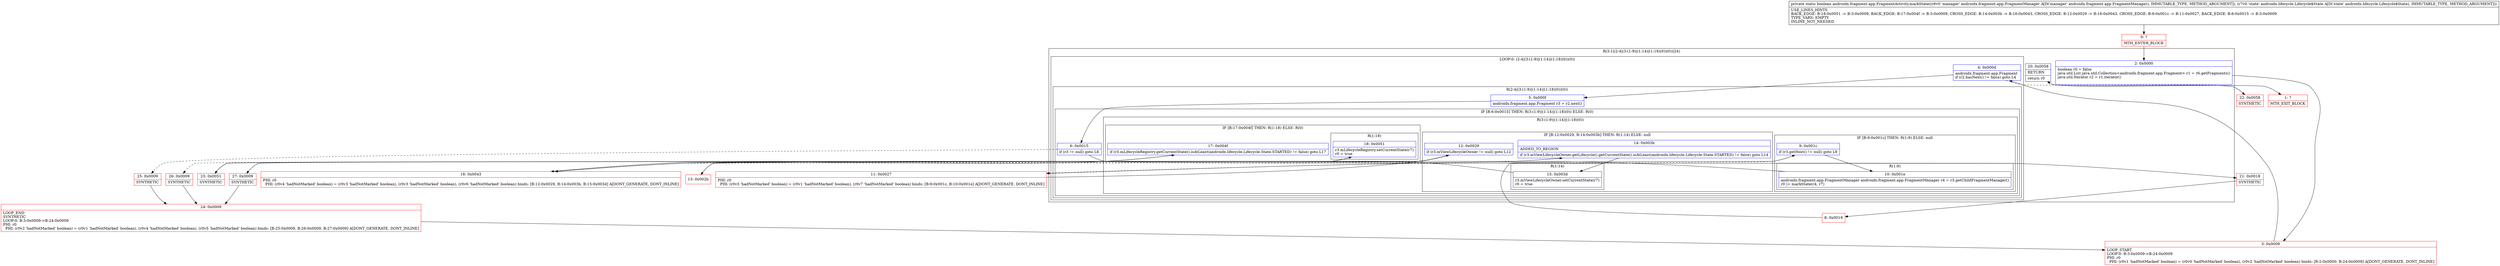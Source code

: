 digraph "CFG forandroidx.fragment.app.FragmentActivity.markState(Landroidx\/fragment\/app\/FragmentManager;Landroidx\/lifecycle\/Lifecycle$State;)Z" {
subgraph cluster_Region_1997072903 {
label = "R(3:1|(2:4|(3:(1:9)|(1:14)|(1:18)(0))(0))|24)";
node [shape=record,color=blue];
Node_2 [shape=record,label="{2\:\ 0x0000|boolean r0 = false\ljava.util.List java.util.Collection\<androidx.fragment.app.Fragment\> r1 = r6.getFragments()\ljava.util.Iterator r2 = r1.iterator()\l\l}"];
subgraph cluster_LoopRegion_1494931783 {
label = "LOOP:0: (2:4|(3:(1:9)|(1:14)|(1:18)(0))(0))";
node [shape=record,color=blue];
Node_4 [shape=record,label="{4\:\ 0x000d|androidx.fragment.app.Fragment \lif (r2.hasNext() != false) goto L4\l}"];
subgraph cluster_Region_1610830876 {
label = "R(2:4|(3:(1:9)|(1:14)|(1:18)(0))(0))";
node [shape=record,color=blue];
Node_5 [shape=record,label="{5\:\ 0x000f|androidx.fragment.app.Fragment r3 = r2.next()\l}"];
subgraph cluster_IfRegion_588649853 {
label = "IF [B:6:0x0015] THEN: R(3:(1:9)|(1:14)|(1:18)(0)) ELSE: R(0)";
node [shape=record,color=blue];
Node_6 [shape=record,label="{6\:\ 0x0015|if (r3 != null) goto L6\l}"];
subgraph cluster_Region_833440855 {
label = "R(3:(1:9)|(1:14)|(1:18)(0))";
node [shape=record,color=blue];
subgraph cluster_IfRegion_1056074692 {
label = "IF [B:9:0x001c] THEN: R(1:9) ELSE: null";
node [shape=record,color=blue];
Node_9 [shape=record,label="{9\:\ 0x001c|if (r3.getHost() != null) goto L9\l}"];
subgraph cluster_Region_144296579 {
label = "R(1:9)";
node [shape=record,color=blue];
Node_10 [shape=record,label="{10\:\ 0x001e|androidx.fragment.app.FragmentManager androidx.fragment.app.FragmentManager r4 = r3.getChildFragmentManager()\lr0 \|= markState(r4, r7)\l}"];
}
}
subgraph cluster_IfRegion_1143700402 {
label = "IF [B:12:0x0029, B:14:0x003b] THEN: R(1:14) ELSE: null";
node [shape=record,color=blue];
Node_12 [shape=record,label="{12\:\ 0x0029|if (r3.mViewLifecycleOwner != null) goto L12\l}"];
Node_14 [shape=record,label="{14\:\ 0x003b|ADDED_TO_REGION\l|if (r3.mViewLifecycleOwner.getLifecycle().getCurrentState().isAtLeast(androidx.lifecycle.Lifecycle.State.STARTED) != false) goto L14\l}"];
subgraph cluster_Region_1491429015 {
label = "R(1:14)";
node [shape=record,color=blue];
Node_15 [shape=record,label="{15\:\ 0x003d|r3.mViewLifecycleOwner.setCurrentState(r7)\lr0 = true\l}"];
}
}
subgraph cluster_IfRegion_1468347319 {
label = "IF [B:17:0x004f] THEN: R(1:18) ELSE: R(0)";
node [shape=record,color=blue];
Node_17 [shape=record,label="{17\:\ 0x004f|if (r3.mLifecycleRegistry.getCurrentState().isAtLeast(androidx.lifecycle.Lifecycle.State.STARTED) != false) goto L17\l}"];
subgraph cluster_Region_152580419 {
label = "R(1:18)";
node [shape=record,color=blue];
Node_18 [shape=record,label="{18\:\ 0x0051|r3.mLifecycleRegistry.setCurrentState(r7)\lr0 = true\l}"];
}
subgraph cluster_Region_210830052 {
label = "R(0)";
node [shape=record,color=blue];
}
}
}
subgraph cluster_Region_563148025 {
label = "R(0)";
node [shape=record,color=blue];
}
}
}
}
Node_20 [shape=record,label="{20\:\ 0x0058|RETURN\l|return r0\l}"];
}
Node_0 [shape=record,color=red,label="{0\:\ ?|MTH_ENTER_BLOCK\l}"];
Node_3 [shape=record,color=red,label="{3\:\ 0x0009|LOOP_START\lLOOP:0: B:3:0x0009\-\>B:24:0x0009\lPHI: r0 \l  PHI: (r0v1 'hadNotMarked' boolean) = (r0v0 'hadNotMarked' boolean), (r0v2 'hadNotMarked' boolean) binds: [B:2:0x0000, B:24:0x0009] A[DONT_GENERATE, DONT_INLINE]\l}"];
Node_21 [shape=record,color=red,label="{21\:\ 0x0018|SYNTHETIC\l}"];
Node_8 [shape=record,color=red,label="{8\:\ 0x0018}"];
Node_11 [shape=record,color=red,label="{11\:\ 0x0027|PHI: r0 \l  PHI: (r0v3 'hadNotMarked' boolean) = (r0v1 'hadNotMarked' boolean), (r0v7 'hadNotMarked' boolean) binds: [B:9:0x001c, B:10:0x001e] A[DONT_GENERATE, DONT_INLINE]\l}"];
Node_13 [shape=record,color=red,label="{13\:\ 0x002b}"];
Node_16 [shape=record,color=red,label="{16\:\ 0x0043|PHI: r0 \l  PHI: (r0v4 'hadNotMarked' boolean) = (r0v3 'hadNotMarked' boolean), (r0v3 'hadNotMarked' boolean), (r0v6 'hadNotMarked' boolean) binds: [B:12:0x0029, B:14:0x003b, B:15:0x003d] A[DONT_GENERATE, DONT_INLINE]\l}"];
Node_23 [shape=record,color=red,label="{23\:\ 0x0051|SYNTHETIC\l}"];
Node_27 [shape=record,color=red,label="{27\:\ 0x0009|SYNTHETIC\l}"];
Node_24 [shape=record,color=red,label="{24\:\ 0x0009|LOOP_END\lSYNTHETIC\lLOOP:0: B:3:0x0009\-\>B:24:0x0009\lPHI: r0 \l  PHI: (r0v2 'hadNotMarked' boolean) = (r0v1 'hadNotMarked' boolean), (r0v4 'hadNotMarked' boolean), (r0v5 'hadNotMarked' boolean) binds: [B:25:0x0009, B:26:0x0009, B:27:0x0009] A[DONT_GENERATE, DONT_INLINE]\l}"];
Node_26 [shape=record,color=red,label="{26\:\ 0x0009|SYNTHETIC\l}"];
Node_25 [shape=record,color=red,label="{25\:\ 0x0009|SYNTHETIC\l}"];
Node_22 [shape=record,color=red,label="{22\:\ 0x0058|SYNTHETIC\l}"];
Node_1 [shape=record,color=red,label="{1\:\ ?|MTH_EXIT_BLOCK\l}"];
MethodNode[shape=record,label="{private static boolean androidx.fragment.app.FragmentActivity.markState((r6v0 'manager' androidx.fragment.app.FragmentManager A[D('manager' androidx.fragment.app.FragmentManager), IMMUTABLE_TYPE, METHOD_ARGUMENT]), (r7v0 'state' androidx.lifecycle.Lifecycle$State A[D('state' androidx.lifecycle.Lifecycle$State), IMMUTABLE_TYPE, METHOD_ARGUMENT]))  | USE_LINES_HINTS\lBACK_EDGE: B:18:0x0051 \-\> B:3:0x0009, BACK_EDGE: B:17:0x004f \-\> B:3:0x0009, CROSS_EDGE: B:14:0x003b \-\> B:16:0x0043, CROSS_EDGE: B:12:0x0029 \-\> B:16:0x0043, CROSS_EDGE: B:9:0x001c \-\> B:11:0x0027, BACK_EDGE: B:6:0x0015 \-\> B:3:0x0009\lTYPE_VARS: EMPTY\lINLINE_NOT_NEEDED\l}"];
MethodNode -> Node_0;Node_2 -> Node_3;
Node_4 -> Node_5;
Node_4 -> Node_22[style=dashed];
Node_5 -> Node_6;
Node_6 -> Node_21;
Node_6 -> Node_25[style=dashed];
Node_9 -> Node_10;
Node_9 -> Node_11[style=dashed];
Node_10 -> Node_11;
Node_12 -> Node_13;
Node_12 -> Node_16[style=dashed];
Node_14 -> Node_15;
Node_14 -> Node_16[style=dashed];
Node_15 -> Node_16;
Node_17 -> Node_23;
Node_17 -> Node_26[style=dashed];
Node_18 -> Node_27;
Node_20 -> Node_1;
Node_0 -> Node_2;
Node_3 -> Node_4;
Node_21 -> Node_8;
Node_8 -> Node_9;
Node_11 -> Node_12;
Node_13 -> Node_14;
Node_16 -> Node_17;
Node_23 -> Node_18;
Node_27 -> Node_24;
Node_24 -> Node_3;
Node_26 -> Node_24;
Node_25 -> Node_24;
Node_22 -> Node_20;
}

